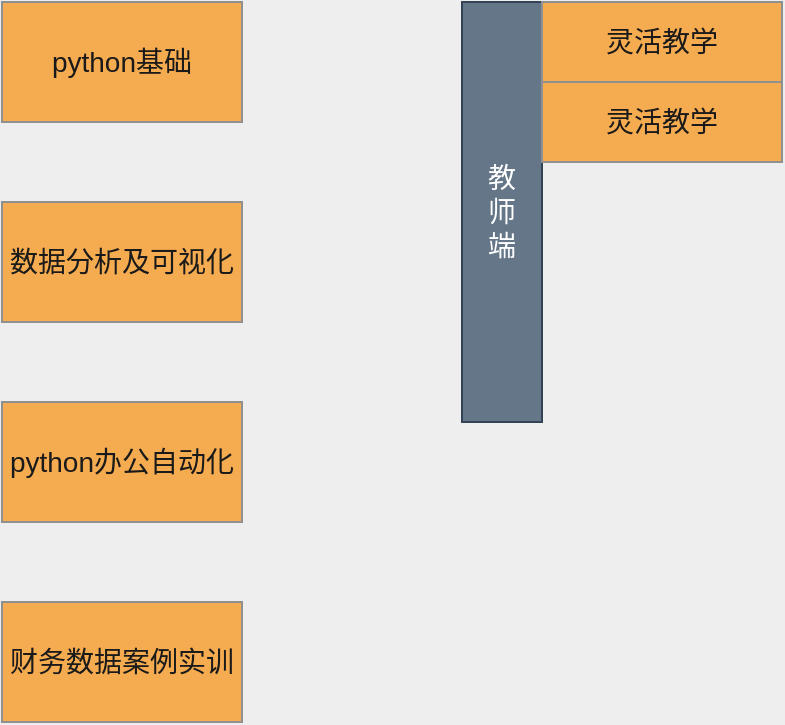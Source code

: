 <mxfile version="15.2.9" type="github">
  <diagram id="qGe1pdqT3W0wRUecUUKz" name="第 1 页">
    <mxGraphModel dx="1301" dy="564" grid="1" gridSize="10" guides="1" tooltips="1" connect="1" arrows="1" fold="1" page="1" pageScale="1" pageWidth="827" pageHeight="1169" background="#EEEEEE" math="0" shadow="0">
      <root>
        <mxCell id="0" />
        <mxCell id="1" parent="0" />
        <mxCell id="4i9QKy6Y-gxEZ1XMwqIK-1" value="python基础" style="rounded=0;whiteSpace=wrap;html=1;fillColor=#F5AB50;strokeColor=#909090;fontColor=#1A1A1A;fontSize=14;" parent="1" vertex="1">
          <mxGeometry x="60" y="200" width="120" height="60" as="geometry" />
        </mxCell>
        <mxCell id="4i9QKy6Y-gxEZ1XMwqIK-2" value="数据分析及可视化" style="rounded=0;whiteSpace=wrap;html=1;sketch=0;fontColor=#1A1A1A;strokeColor=#909090;fillColor=#F5AB50;fontSize=14;" parent="1" vertex="1">
          <mxGeometry x="60" y="300" width="120" height="60" as="geometry" />
        </mxCell>
        <mxCell id="OSP_YYPjxVIksi6Q03AP-1" value="python办公自动化" style="rounded=0;whiteSpace=wrap;html=1;sketch=0;fontColor=#1A1A1A;strokeColor=#909090;fillColor=#F5AB50;fontSize=14;" vertex="1" parent="1">
          <mxGeometry x="60" y="400" width="120" height="60" as="geometry" />
        </mxCell>
        <mxCell id="OSP_YYPjxVIksi6Q03AP-2" value="财务数据案例实训" style="rounded=0;whiteSpace=wrap;html=1;sketch=0;fontColor=#1A1A1A;strokeColor=#909090;fillColor=#F5AB50;fontSize=14;" vertex="1" parent="1">
          <mxGeometry x="60" y="500" width="120" height="60" as="geometry" />
        </mxCell>
        <mxCell id="OSP_YYPjxVIksi6Q03AP-51" value="教&lt;br style=&quot;font-size: 14px;&quot;&gt;师&lt;br style=&quot;font-size: 14px;&quot;&gt;端" style="rounded=0;whiteSpace=wrap;html=1;sketch=0;align=center;verticalAlign=middle;fillColor=#647687;strokeColor=#314354;fontSize=14;fontColor=#ffffff;" vertex="1" parent="1">
          <mxGeometry x="290" y="200" width="40" height="210" as="geometry" />
        </mxCell>
        <mxCell id="OSP_YYPjxVIksi6Q03AP-52" value="灵活教学" style="rounded=0;whiteSpace=wrap;html=1;sketch=0;fontSize=14;fontColor=#1A1A1A;strokeColor=#909090;fillColor=#F5AB50;align=center;verticalAlign=middle;" vertex="1" parent="1">
          <mxGeometry x="330" y="200" width="120" height="40" as="geometry" />
        </mxCell>
        <mxCell id="OSP_YYPjxVIksi6Q03AP-53" value="灵活教学" style="rounded=0;whiteSpace=wrap;html=1;sketch=0;fontSize=14;fontColor=#1A1A1A;strokeColor=#909090;fillColor=#F5AB50;align=center;verticalAlign=middle;" vertex="1" parent="1">
          <mxGeometry x="330" y="240" width="120" height="40" as="geometry" />
        </mxCell>
      </root>
    </mxGraphModel>
  </diagram>
</mxfile>
